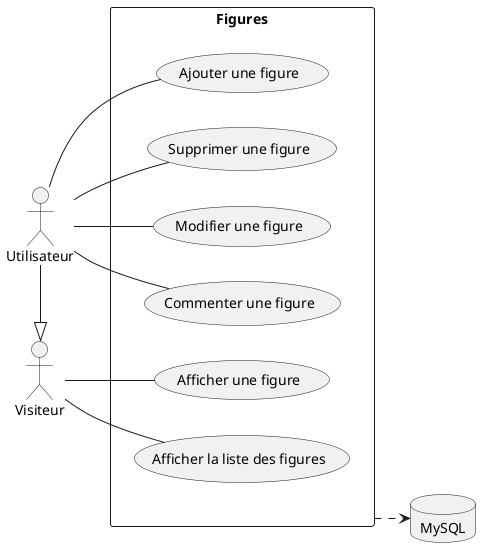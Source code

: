@startuml

left to right direction
skinparam packageStyle rectangle
actor Utilisateur
actor Visiteur
database MySQL

Utilisateur -|> Visiteur

rectangle Figures {
    Utilisateur -- (Ajouter une figure)
    Utilisateur -- (Supprimer une figure)
    Utilisateur -- (Modifier une figure)
    Utilisateur -- (Commenter une figure)
    Visiteur -- (Afficher une figure)
    Visiteur -- (Afficher la liste des figures)
}

Figures ..> MySQL

@enduml